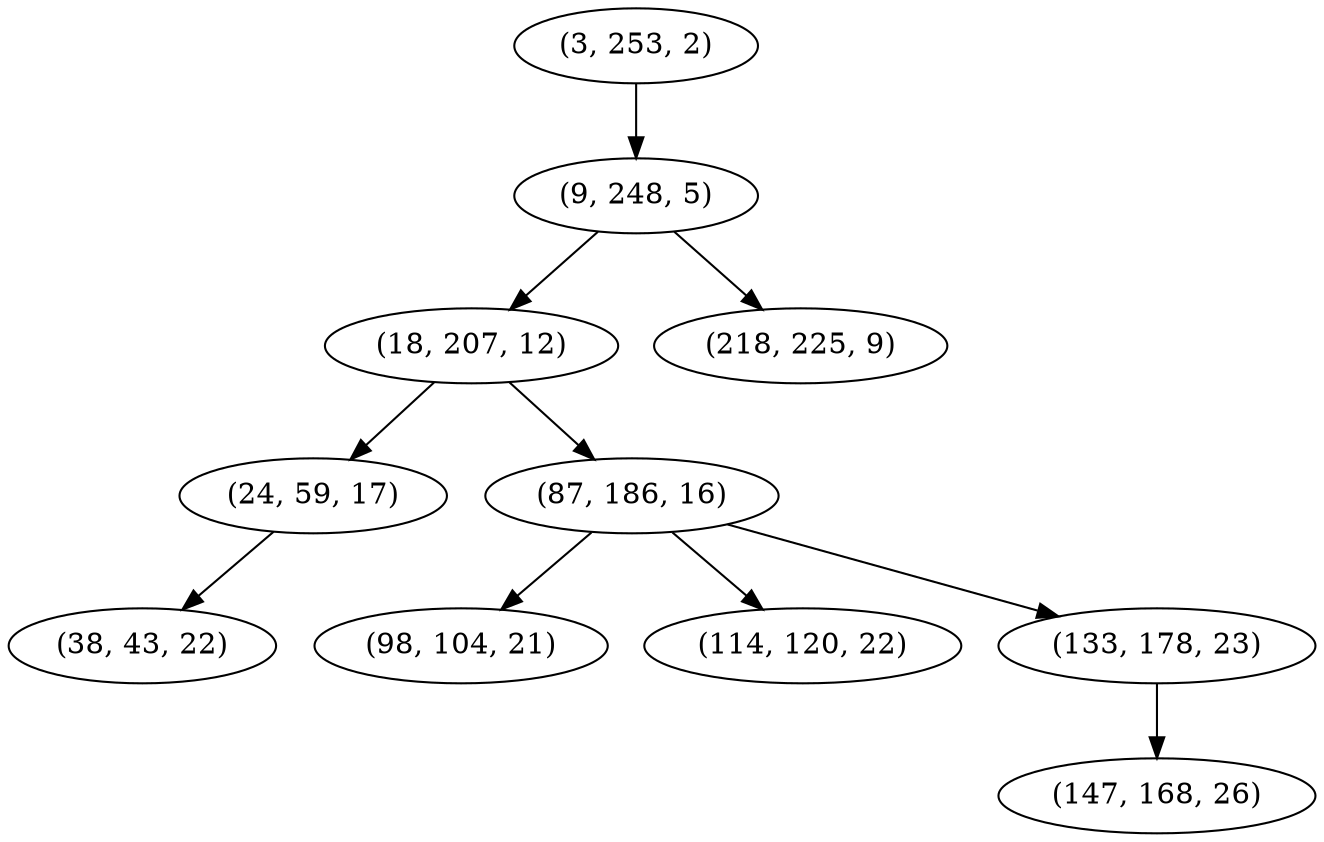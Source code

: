 digraph tree {
    "(3, 253, 2)";
    "(9, 248, 5)";
    "(18, 207, 12)";
    "(24, 59, 17)";
    "(38, 43, 22)";
    "(87, 186, 16)";
    "(98, 104, 21)";
    "(114, 120, 22)";
    "(133, 178, 23)";
    "(147, 168, 26)";
    "(218, 225, 9)";
    "(3, 253, 2)" -> "(9, 248, 5)";
    "(9, 248, 5)" -> "(18, 207, 12)";
    "(9, 248, 5)" -> "(218, 225, 9)";
    "(18, 207, 12)" -> "(24, 59, 17)";
    "(18, 207, 12)" -> "(87, 186, 16)";
    "(24, 59, 17)" -> "(38, 43, 22)";
    "(87, 186, 16)" -> "(98, 104, 21)";
    "(87, 186, 16)" -> "(114, 120, 22)";
    "(87, 186, 16)" -> "(133, 178, 23)";
    "(133, 178, 23)" -> "(147, 168, 26)";
}
